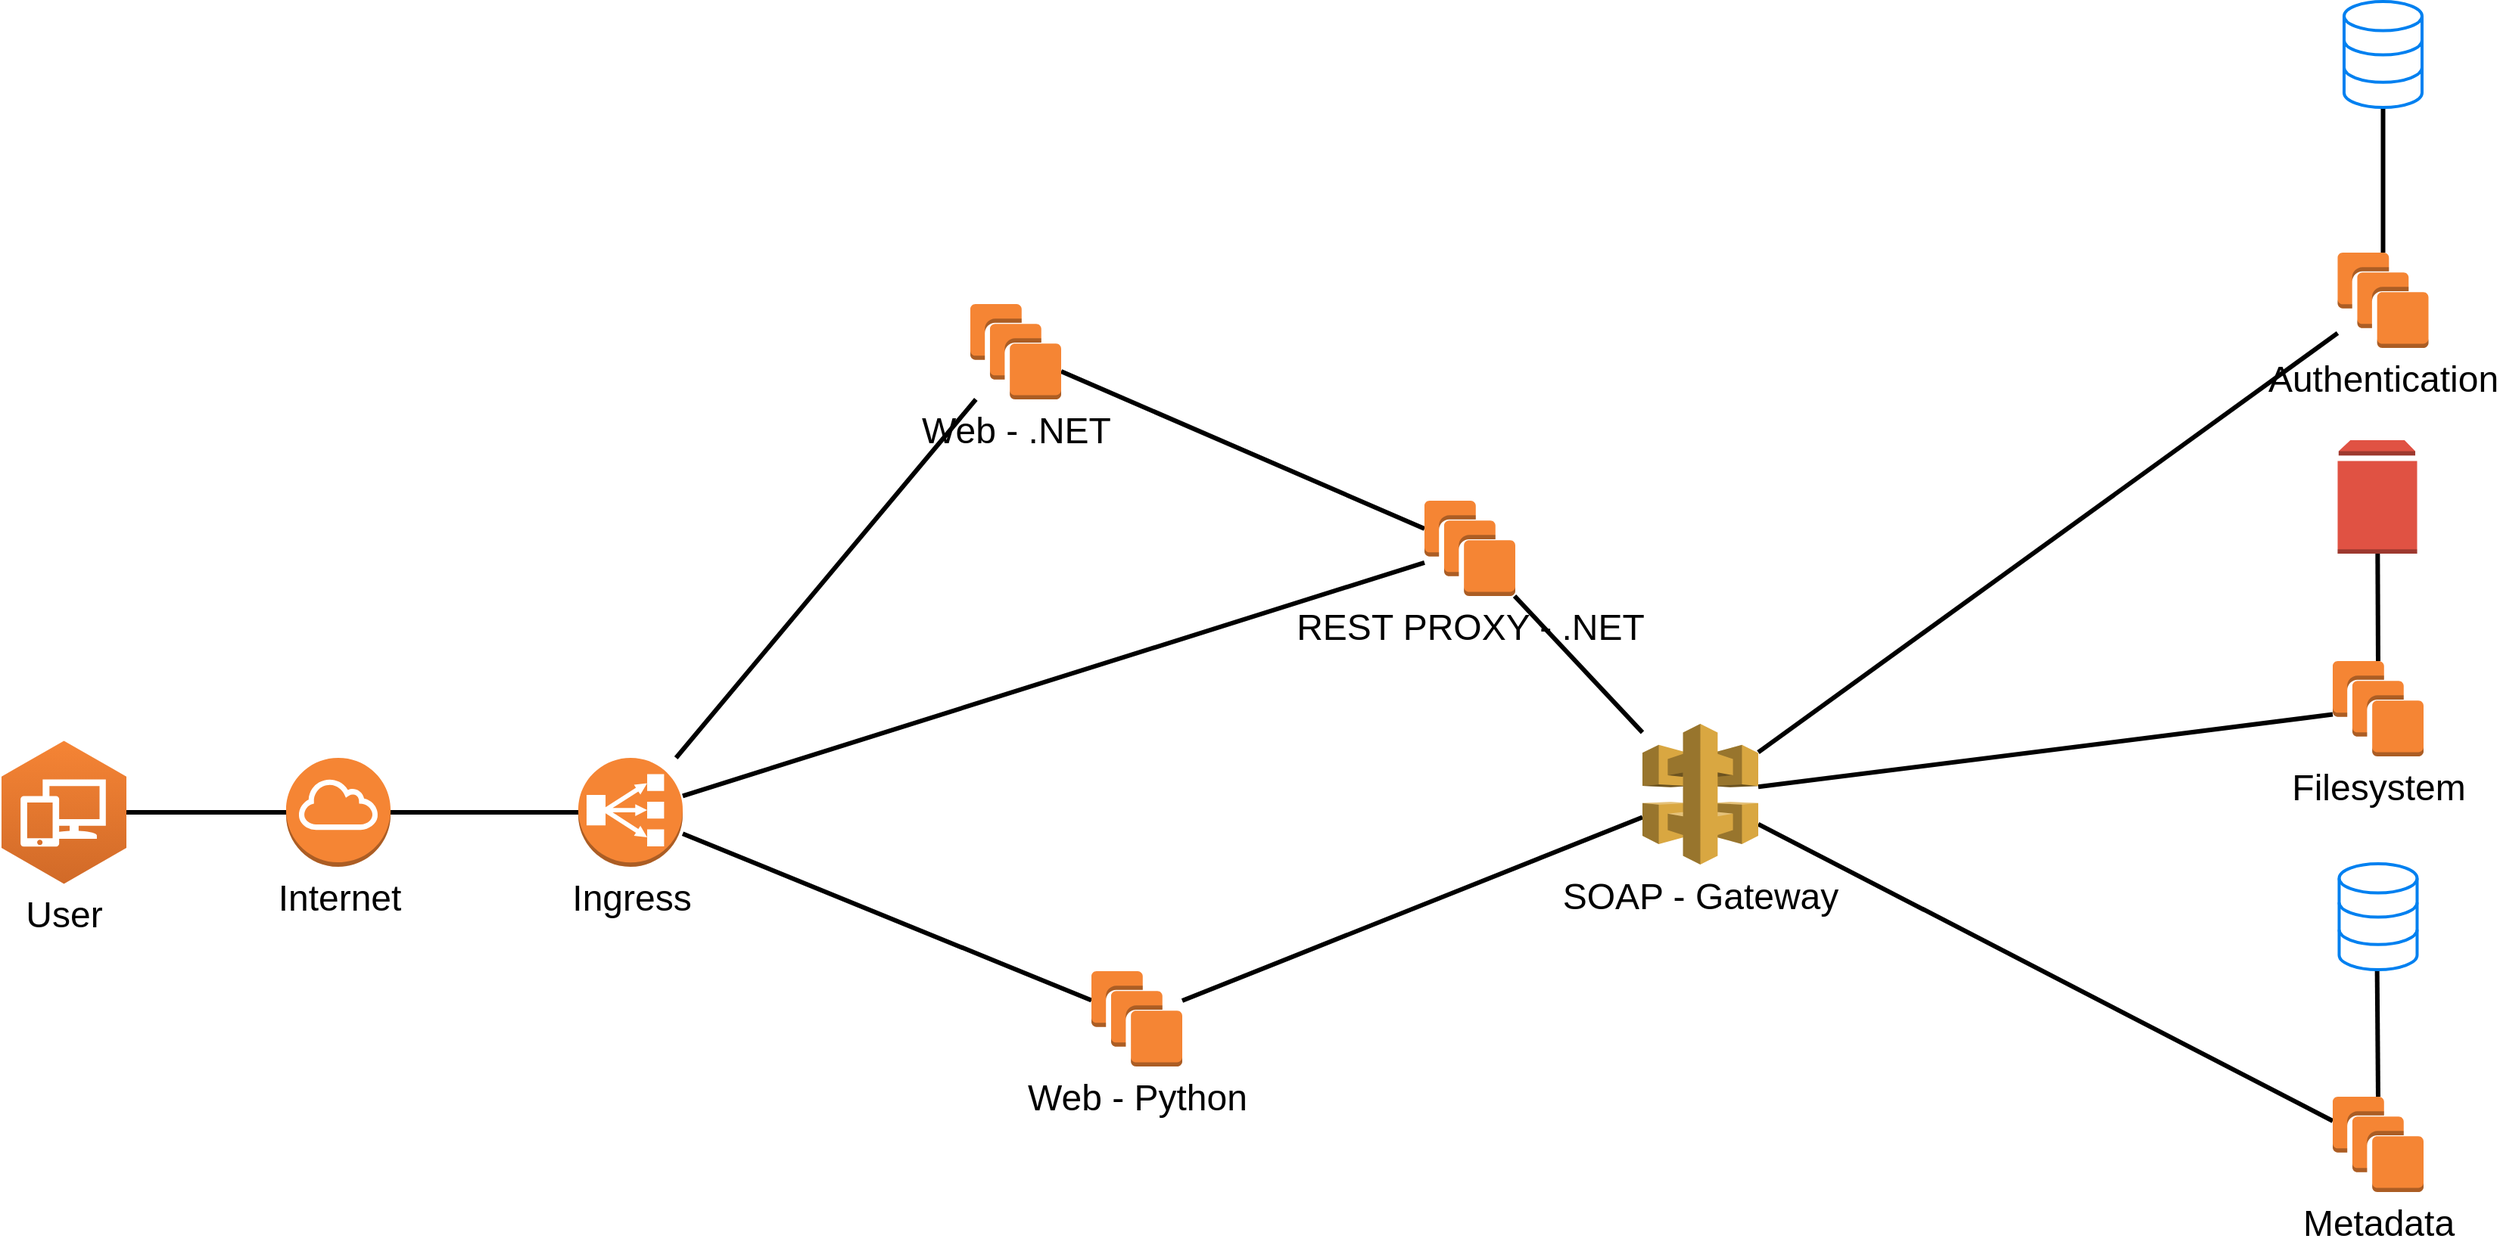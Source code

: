 <mxfile version="21.6.8" type="device">
  <diagram name="Page-1" id="XQMiOfn3S3XH_hqR7fFh">
    <mxGraphModel dx="1909" dy="1049" grid="1" gridSize="10" guides="1" tooltips="1" connect="1" arrows="1" fold="1" page="1" pageScale="1" pageWidth="850" pageHeight="1100" math="0" shadow="0">
      <root>
        <mxCell id="0" />
        <mxCell id="1" parent="0" />
        <mxCell id="6itgvNwJxiwhbzk2W-8b-4" style="edgeStyle=none;curved=1;rounded=0;orthogonalLoop=1;jettySize=auto;html=1;fontSize=24;endArrow=none;endFill=0;strokeWidth=3;" parent="1" source="6itgvNwJxiwhbzk2W-8b-10" target="6itgvNwJxiwhbzk2W-8b-20" edge="1">
          <mxGeometry relative="1" as="geometry">
            <mxPoint x="541" y="1004.925" as="sourcePoint" />
            <mxPoint x="789" y="1187.925" as="targetPoint" />
            <Array as="points" />
          </mxGeometry>
        </mxCell>
        <mxCell id="6itgvNwJxiwhbzk2W-8b-5" style="edgeStyle=none;curved=1;rounded=0;orthogonalLoop=1;jettySize=auto;html=1;fontSize=24;endArrow=none;endFill=0;strokeWidth=3;" parent="1" source="6itgvNwJxiwhbzk2W-8b-10" target="6itgvNwJxiwhbzk2W-8b-19" edge="1">
          <mxGeometry relative="1" as="geometry">
            <mxPoint x="541" y="1019.852" as="sourcePoint" />
            <mxPoint x="789" y="1075.006" as="targetPoint" />
          </mxGeometry>
        </mxCell>
        <mxCell id="6itgvNwJxiwhbzk2W-8b-6" style="edgeStyle=none;curved=1;rounded=0;orthogonalLoop=1;jettySize=auto;html=1;fontSize=24;startSize=8;endSize=8;endArrow=none;endFill=0;strokeWidth=3;" parent="1" source="6itgvNwJxiwhbzk2W-8b-20" target="6itgvNwJxiwhbzk2W-8b-18" edge="1">
          <mxGeometry relative="1" as="geometry">
            <mxPoint x="864" y="1219.37" as="sourcePoint" />
            <mxPoint x="1149.0" y="1050.63" as="targetPoint" />
          </mxGeometry>
        </mxCell>
        <mxCell id="6itgvNwJxiwhbzk2W-8b-7" style="edgeStyle=none;curved=1;rounded=0;orthogonalLoop=1;jettySize=auto;html=1;fontSize=24;startSize=8;endSize=8;endArrow=none;endFill=0;strokeWidth=3;" parent="1" source="6itgvNwJxiwhbzk2W-8b-19" target="6itgvNwJxiwhbzk2W-8b-18" edge="1">
          <mxGeometry relative="1" as="geometry">
            <mxPoint x="864" y="1105.506" as="sourcePoint" />
            <mxPoint x="1149.0" y="1038.494" as="targetPoint" />
          </mxGeometry>
        </mxCell>
        <mxCell id="RNBYTY85siqWDJKNxXiN-2" style="rounded=0;orthogonalLoop=1;jettySize=auto;html=1;strokeWidth=3;endArrow=none;endFill=0;" edge="1" parent="1" source="6itgvNwJxiwhbzk2W-8b-10" target="RNBYTY85siqWDJKNxXiN-1">
          <mxGeometry relative="1" as="geometry" />
        </mxCell>
        <mxCell id="6itgvNwJxiwhbzk2W-8b-10" value="Ingress" style="outlineConnect=0;dashed=0;verticalLabelPosition=bottom;verticalAlign=top;align=center;html=1;shape=mxgraph.aws3.classic_load_balancer;fillColor=#F58534;gradientColor=none;fontSize=24;" parent="1" vertex="1">
          <mxGeometry x="461" y="970" width="69" height="72" as="geometry" />
        </mxCell>
        <mxCell id="6itgvNwJxiwhbzk2W-8b-11" style="edgeStyle=none;curved=1;rounded=0;orthogonalLoop=1;jettySize=auto;html=1;exitX=1;exitY=0.5;exitDx=0;exitDy=0;exitPerimeter=0;fontSize=24;startSize=8;endSize=8;endArrow=none;endFill=0;strokeWidth=3;" parent="1" source="6itgvNwJxiwhbzk2W-8b-12" target="6itgvNwJxiwhbzk2W-8b-10" edge="1">
          <mxGeometry relative="1" as="geometry" />
        </mxCell>
        <mxCell id="6itgvNwJxiwhbzk2W-8b-12" value="Internet" style="outlineConnect=0;dashed=0;verticalLabelPosition=bottom;verticalAlign=top;align=center;html=1;shape=mxgraph.aws3.internet_gateway;fillColor=#F58534;gradientColor=none;fontSize=24;" parent="1" vertex="1">
          <mxGeometry x="268" y="970" width="69" height="72" as="geometry" />
        </mxCell>
        <mxCell id="6itgvNwJxiwhbzk2W-8b-13" style="edgeStyle=none;curved=1;rounded=0;orthogonalLoop=1;jettySize=auto;html=1;exitX=1;exitY=0.5;exitDx=0;exitDy=0;exitPerimeter=0;fontSize=24;startSize=8;endSize=8;strokeWidth=3;endArrow=none;endFill=0;" parent="1" source="6itgvNwJxiwhbzk2W-8b-14" target="6itgvNwJxiwhbzk2W-8b-12" edge="1">
          <mxGeometry relative="1" as="geometry" />
        </mxCell>
        <mxCell id="6itgvNwJxiwhbzk2W-8b-14" value="User" style="outlineConnect=0;dashed=0;verticalLabelPosition=bottom;verticalAlign=top;align=center;html=1;shape=mxgraph.aws3.workspaces;fillColor=#D16A28;gradientColor=#F58435;gradientDirection=north;fontSize=24;" parent="1" vertex="1">
          <mxGeometry x="80" y="958.75" width="82.5" height="94.5" as="geometry" />
        </mxCell>
        <mxCell id="6itgvNwJxiwhbzk2W-8b-17" style="edgeStyle=none;curved=1;rounded=0;orthogonalLoop=1;jettySize=auto;html=1;fontSize=12;startSize=8;endSize=8;endArrow=none;endFill=0;strokeWidth=3;" parent="1" source="6itgvNwJxiwhbzk2W-8b-18" target="6itgvNwJxiwhbzk2W-8b-26" edge="1">
          <mxGeometry relative="1" as="geometry" />
        </mxCell>
        <mxCell id="6itgvNwJxiwhbzk2W-8b-32" style="rounded=0;orthogonalLoop=1;jettySize=auto;html=1;endArrow=none;endFill=0;strokeWidth=3;" parent="1" source="6itgvNwJxiwhbzk2W-8b-18" target="6itgvNwJxiwhbzk2W-8b-29" edge="1">
          <mxGeometry relative="1" as="geometry" />
        </mxCell>
        <mxCell id="RNBYTY85siqWDJKNxXiN-3" style="rounded=0;orthogonalLoop=1;jettySize=auto;html=1;endArrow=none;endFill=0;strokeWidth=3;" edge="1" parent="1" source="6itgvNwJxiwhbzk2W-8b-19" target="RNBYTY85siqWDJKNxXiN-1">
          <mxGeometry relative="1" as="geometry" />
        </mxCell>
        <mxCell id="6itgvNwJxiwhbzk2W-8b-18" value="SOAP - Gateway" style="outlineConnect=0;dashed=0;verticalLabelPosition=bottom;verticalAlign=top;align=center;html=1;shape=mxgraph.aws3.api_gateway;fillColor=#D9A741;gradientColor=none;fontSize=24;" parent="1" vertex="1">
          <mxGeometry x="1164" y="947.5" width="76.5" height="93" as="geometry" />
        </mxCell>
        <mxCell id="6itgvNwJxiwhbzk2W-8b-19" value="REST PROXY - .NET" style="outlineConnect=0;dashed=0;verticalLabelPosition=bottom;verticalAlign=top;align=center;html=1;shape=mxgraph.aws3.instances;fillColor=#F58534;gradientColor=none;fontSize=24;" parent="1" vertex="1">
          <mxGeometry x="1020" y="800" width="60" height="63" as="geometry" />
        </mxCell>
        <mxCell id="6itgvNwJxiwhbzk2W-8b-20" value="Web - Python" style="outlineConnect=0;dashed=0;verticalLabelPosition=bottom;verticalAlign=top;align=center;html=1;shape=mxgraph.aws3.instances;fillColor=#F58534;gradientColor=none;fontSize=24;" parent="1" vertex="1">
          <mxGeometry x="800" y="1111" width="60" height="63" as="geometry" />
        </mxCell>
        <mxCell id="6itgvNwJxiwhbzk2W-8b-21" style="edgeStyle=none;curved=1;rounded=0;orthogonalLoop=1;jettySize=auto;html=1;fontSize=24;startSize=8;endSize=8;endArrow=none;endFill=0;strokeWidth=3;" parent="1" source="6itgvNwJxiwhbzk2W-8b-23" target="6itgvNwJxiwhbzk2W-8b-18" edge="1">
          <mxGeometry relative="1" as="geometry" />
        </mxCell>
        <mxCell id="6itgvNwJxiwhbzk2W-8b-22" style="edgeStyle=none;curved=1;rounded=0;orthogonalLoop=1;jettySize=auto;html=1;fontSize=24;startSize=8;endSize=8;strokeWidth=3;endArrow=none;endFill=0;" parent="1" source="6itgvNwJxiwhbzk2W-8b-23" target="6itgvNwJxiwhbzk2W-8b-24" edge="1">
          <mxGeometry relative="1" as="geometry">
            <mxPoint x="1682.191" y="584.235" as="targetPoint" />
          </mxGeometry>
        </mxCell>
        <mxCell id="6itgvNwJxiwhbzk2W-8b-23" value="Authentication" style="outlineConnect=0;dashed=0;verticalLabelPosition=bottom;verticalAlign=top;align=center;html=1;shape=mxgraph.aws3.instances;fillColor=#F58534;gradientColor=none;fontSize=24;" parent="1" vertex="1">
          <mxGeometry x="1623.25" y="636" width="60" height="63" as="geometry" />
        </mxCell>
        <mxCell id="6itgvNwJxiwhbzk2W-8b-24" value="" style="html=1;verticalLabelPosition=bottom;align=center;labelBackgroundColor=#ffffff;verticalAlign=top;strokeWidth=2;strokeColor=#0080F0;shadow=0;dashed=0;shape=mxgraph.ios7.icons.data;fontSize=24;" parent="1" vertex="1">
          <mxGeometry x="1627.5" y="470" width="51.5" height="70" as="geometry" />
        </mxCell>
        <mxCell id="6itgvNwJxiwhbzk2W-8b-25" style="edgeStyle=none;curved=1;rounded=0;orthogonalLoop=1;jettySize=auto;html=1;exitX=0.5;exitY=0;exitDx=0;exitDy=0;exitPerimeter=0;fontSize=12;startSize=8;endSize=8;strokeWidth=3;endArrow=none;endFill=0;" parent="1" source="6itgvNwJxiwhbzk2W-8b-26" target="6itgvNwJxiwhbzk2W-8b-31" edge="1">
          <mxGeometry relative="1" as="geometry">
            <mxPoint x="1649.33" y="822.21" as="targetPoint" />
          </mxGeometry>
        </mxCell>
        <mxCell id="6itgvNwJxiwhbzk2W-8b-26" value="Filesystem" style="outlineConnect=0;dashed=0;verticalLabelPosition=bottom;verticalAlign=top;align=center;html=1;shape=mxgraph.aws3.instances;fillColor=#F58534;gradientColor=none;fontSize=24;" parent="1" vertex="1">
          <mxGeometry x="1620" y="906" width="60" height="63" as="geometry" />
        </mxCell>
        <mxCell id="6itgvNwJxiwhbzk2W-8b-28" style="edgeStyle=none;curved=1;rounded=0;orthogonalLoop=1;jettySize=auto;html=1;exitX=0.5;exitY=0;exitDx=0;exitDy=0;exitPerimeter=0;entryX=0.487;entryY=1.003;entryDx=0;entryDy=0;entryPerimeter=0;fontSize=12;startSize=8;endSize=8;strokeWidth=3;endArrow=none;endFill=0;" parent="1" source="6itgvNwJxiwhbzk2W-8b-29" target="6itgvNwJxiwhbzk2W-8b-30" edge="1">
          <mxGeometry relative="1" as="geometry" />
        </mxCell>
        <mxCell id="6itgvNwJxiwhbzk2W-8b-29" value="Metadata" style="outlineConnect=0;dashed=0;verticalLabelPosition=bottom;verticalAlign=top;align=center;html=1;shape=mxgraph.aws3.instances;fillColor=#F58534;gradientColor=none;fontSize=24;" parent="1" vertex="1">
          <mxGeometry x="1620" y="1194" width="60" height="63" as="geometry" />
        </mxCell>
        <mxCell id="6itgvNwJxiwhbzk2W-8b-30" value="" style="html=1;verticalLabelPosition=bottom;align=center;labelBackgroundColor=#ffffff;verticalAlign=top;strokeWidth=2;strokeColor=#0080F0;shadow=0;dashed=0;shape=mxgraph.ios7.icons.data;fontSize=24;" parent="1" vertex="1">
          <mxGeometry x="1624.25" y="1040" width="51.5" height="70" as="geometry" />
        </mxCell>
        <mxCell id="6itgvNwJxiwhbzk2W-8b-31" value="" style="outlineConnect=0;dashed=0;verticalLabelPosition=bottom;verticalAlign=top;align=center;html=1;shape=mxgraph.aws3.volume;fillColor=#E05243;gradientColor=none;" parent="1" vertex="1">
          <mxGeometry x="1623.25" y="760" width="52.5" height="75" as="geometry" />
        </mxCell>
        <mxCell id="RNBYTY85siqWDJKNxXiN-1" value="Web - .NET" style="outlineConnect=0;dashed=0;verticalLabelPosition=bottom;verticalAlign=top;align=center;html=1;shape=mxgraph.aws3.instances;fillColor=#F58534;gradientColor=none;fontSize=24;" vertex="1" parent="1">
          <mxGeometry x="720" y="670" width="60" height="63" as="geometry" />
        </mxCell>
      </root>
    </mxGraphModel>
  </diagram>
</mxfile>
